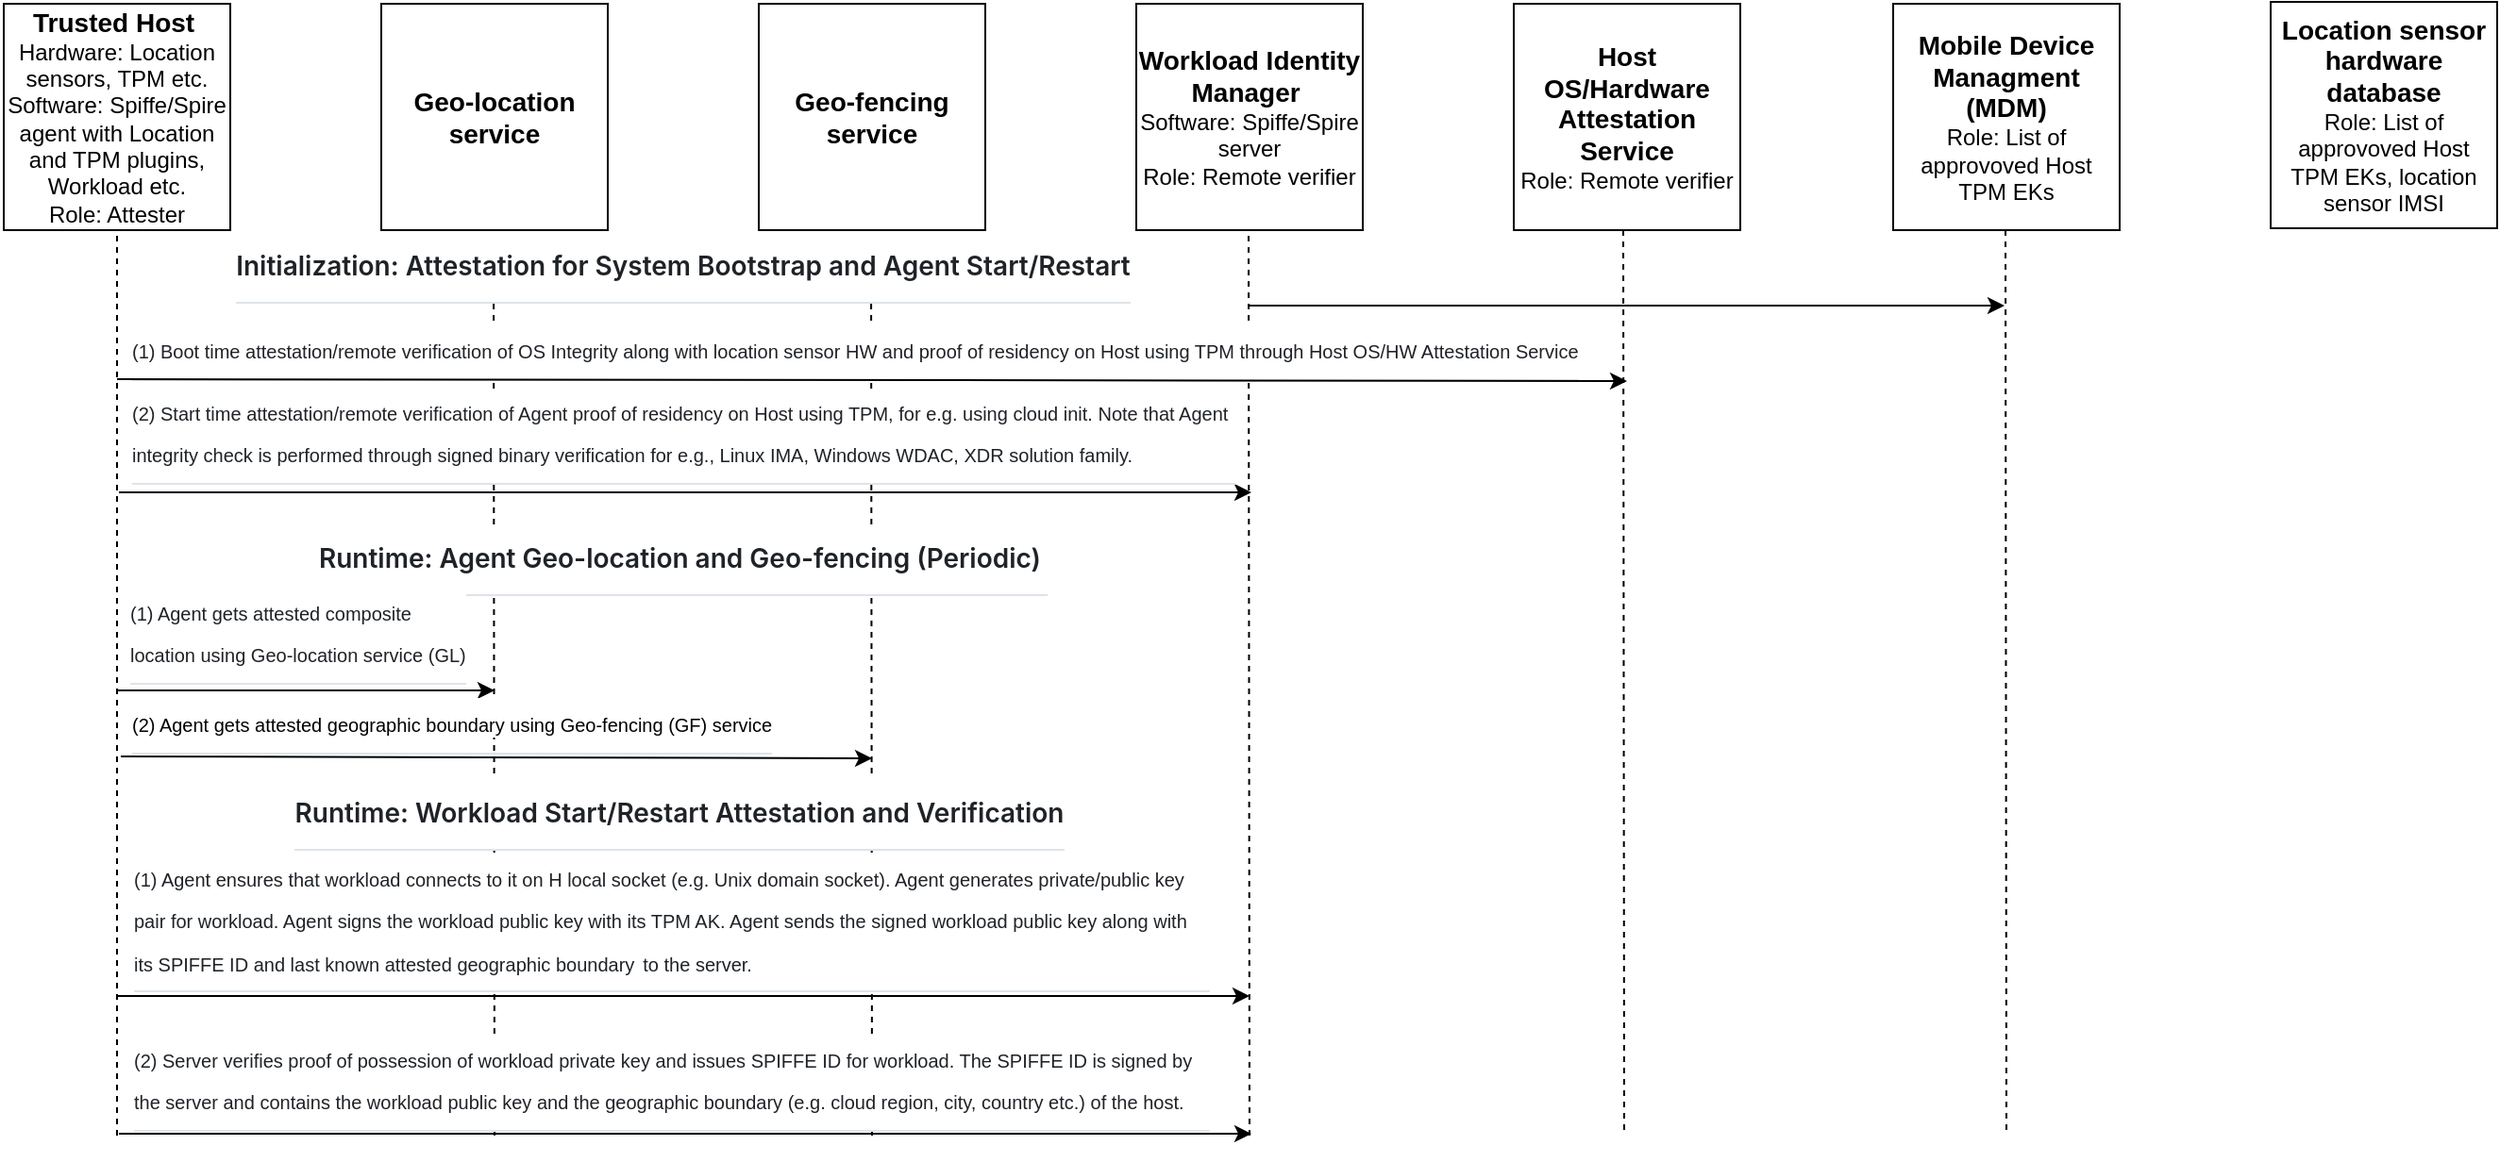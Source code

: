 <mxfile version="27.0.9">
  <diagram name="Page-1" id="Y6GHACIEfZWEQ0ip8bxd">
    <mxGraphModel dx="1712" dy="585" grid="1" gridSize="10" guides="1" tooltips="1" connect="1" arrows="1" fold="1" page="1" pageScale="1" pageWidth="850" pageHeight="1100" math="0" shadow="0">
      <root>
        <mxCell id="0" />
        <mxCell id="1" parent="0" />
        <mxCell id="M9Ocb2jdhmregSc9Uv31-2" value="&lt;b&gt;&lt;font style=&quot;font-size: 14px;&quot;&gt;Trusted Host&lt;/font&gt;&amp;nbsp;&lt;/b&gt;&lt;div&gt;Hardware: Location sensors, TPM etc.&lt;div&gt;Software: Spiffe/Spire agent with Location and TPM plugins, Workload etc.&lt;/div&gt;&lt;/div&gt;&lt;div&gt;Role: Attester&lt;/div&gt;" style="rounded=0;whiteSpace=wrap;html=1;" parent="1" vertex="1">
          <mxGeometry x="40" y="40" width="120" height="120" as="geometry" />
        </mxCell>
        <mxCell id="M9Ocb2jdhmregSc9Uv31-3" value="&lt;span style=&quot;font-size: 14px;&quot;&gt;&lt;b&gt;Geo-location service&lt;/b&gt;&lt;/span&gt;" style="rounded=0;whiteSpace=wrap;html=1;" parent="1" vertex="1">
          <mxGeometry x="240" y="40" width="120" height="120" as="geometry" />
        </mxCell>
        <mxCell id="M9Ocb2jdhmregSc9Uv31-5" value="&lt;span style=&quot;font-size: 14px;&quot;&gt;&lt;b&gt;Geo-fencing service&lt;/b&gt;&lt;/span&gt;" style="rounded=0;whiteSpace=wrap;html=1;" parent="1" vertex="1">
          <mxGeometry x="440" y="40" width="120" height="120" as="geometry" />
        </mxCell>
        <mxCell id="M9Ocb2jdhmregSc9Uv31-6" value="&lt;span style=&quot;font-size: 14px;&quot;&gt;&lt;b&gt;Workload Identity Manager&lt;/b&gt;&amp;nbsp;&lt;/span&gt;&lt;div&gt;&lt;font&gt;Software: Spiffe/Spire server&lt;br&gt;Role: Remote verifier&lt;/font&gt;&lt;/div&gt;" style="rounded=0;whiteSpace=wrap;html=1;" parent="1" vertex="1">
          <mxGeometry x="640" y="40" width="120" height="120" as="geometry" />
        </mxCell>
        <mxCell id="M9Ocb2jdhmregSc9Uv31-9" value="" style="endArrow=none;dashed=1;html=1;rounded=0;" parent="1" edge="1">
          <mxGeometry width="50" height="50" relative="1" as="geometry">
            <mxPoint x="100" y="640" as="sourcePoint" />
            <mxPoint x="100" y="160" as="targetPoint" />
          </mxGeometry>
        </mxCell>
        <mxCell id="M9Ocb2jdhmregSc9Uv31-10" value="" style="endArrow=none;dashed=1;html=1;rounded=0;" parent="1" edge="1">
          <mxGeometry width="50" height="50" relative="1" as="geometry">
            <mxPoint x="300" y="640" as="sourcePoint" />
            <mxPoint x="299.5" y="160" as="targetPoint" />
          </mxGeometry>
        </mxCell>
        <mxCell id="M9Ocb2jdhmregSc9Uv31-11" value="" style="endArrow=none;dashed=1;html=1;rounded=0;" parent="1" edge="1">
          <mxGeometry width="50" height="50" relative="1" as="geometry">
            <mxPoint x="500" y="640" as="sourcePoint" />
            <mxPoint x="499.5" y="160" as="targetPoint" />
          </mxGeometry>
        </mxCell>
        <mxCell id="M9Ocb2jdhmregSc9Uv31-12" value="" style="endArrow=none;dashed=1;html=1;rounded=0;" parent="1" edge="1">
          <mxGeometry width="50" height="50" relative="1" as="geometry">
            <mxPoint x="700" y="640" as="sourcePoint" />
            <mxPoint x="699.5" y="160" as="targetPoint" />
          </mxGeometry>
        </mxCell>
        <mxCell id="M9Ocb2jdhmregSc9Uv31-8" value="&lt;h1 tabindex=&quot;-1&quot; class=&quot;heading-element&quot; dir=&quot;auto&quot; style=&quot;box-sizing: border-box; margin: 24px 0px 16px; font-weight: 600; line-height: 1.25; padding-bottom: 0.3em; border-bottom: 1px solid rgba(209, 217, 224, 0.7); color: rgb(31, 35, 40); font-family: -apple-system, &amp;quot;system-ui&amp;quot;, &amp;quot;Segoe UI&amp;quot;, &amp;quot;Noto Sans&amp;quot;, Helvetica, Arial, sans-serif, &amp;quot;Apple Color Emoji&amp;quot;, &amp;quot;Segoe UI Emoji&amp;quot;; font-style: normal; font-variant-ligatures: normal; font-variant-caps: normal; letter-spacing: normal; orphans: 2; text-indent: 0px; text-transform: none; widows: 2; word-spacing: 0px; -webkit-text-stroke-width: 0px; white-space: normal; background-color: rgb(255, 255, 255); text-decoration-thickness: initial; text-decoration-style: initial; text-decoration-color: initial;&quot;&gt;&lt;font style=&quot;font-size: 14px;&quot;&gt;Initialization: Attestation for System Bootstrap and Agent Start/Restart&lt;/font&gt;&lt;/h1&gt;" style="text;whiteSpace=wrap;html=1;align=center;" parent="1" vertex="1">
          <mxGeometry x="40" y="130" width="720" height="21" as="geometry" />
        </mxCell>
        <mxCell id="M9Ocb2jdhmregSc9Uv31-13" value="&lt;font style=&quot;font-size: 10px;&quot;&gt;&amp;nbsp;&lt;/font&gt;&lt;h2 tabindex=&quot;-1&quot; class=&quot;heading-element&quot; dir=&quot;auto&quot; style=&quot;box-sizing: border-box; margin-top: 24px; margin-bottom: 16px; line-height: 1.25; padding-bottom: 0.3em; border-bottom: 1px solid rgba(209, 217, 224, 0.7); color: rgb(31, 35, 40); background-color: rgb(255, 255, 255);&quot;&gt;&lt;span style=&quot;font-weight: normal;&quot;&gt;&lt;font style=&quot;font-size: 10px;&quot; face=&quot;Helvetica&quot;&gt;(1) Boot time a&lt;font style=&quot;&quot;&gt;ttestation/remote verification of OS Integrity along with location sensor HW and proof of residency on Host using TPM through Host OS/HW Attestation Service&lt;/font&gt;&lt;/font&gt;&lt;/span&gt;&lt;/h2&gt;" style="text;html=1;align=left;verticalAlign=middle;whiteSpace=wrap;rounded=0;" parent="1" vertex="1">
          <mxGeometry x="106" y="199" width="774" height="30" as="geometry" />
        </mxCell>
        <mxCell id="M9Ocb2jdhmregSc9Uv31-17" value="" style="endArrow=classic;html=1;rounded=0;" parent="1" edge="1">
          <mxGeometry width="50" height="50" relative="1" as="geometry">
            <mxPoint x="100" y="239" as="sourcePoint" />
            <mxPoint x="900" y="240" as="targetPoint" />
          </mxGeometry>
        </mxCell>
        <mxCell id="M9Ocb2jdhmregSc9Uv31-18" value="" style="endArrow=classic;html=1;rounded=0;" parent="1" edge="1">
          <mxGeometry width="50" height="50" relative="1" as="geometry">
            <mxPoint x="101" y="299" as="sourcePoint" />
            <mxPoint x="701" y="299" as="targetPoint" />
          </mxGeometry>
        </mxCell>
        <mxCell id="M9Ocb2jdhmregSc9Uv31-20" value="&lt;h1 tabindex=&quot;-1&quot; class=&quot;heading-element&quot; dir=&quot;auto&quot; style=&quot;box-sizing: border-box; margin: 24px 0px 16px; font-weight: 600; line-height: 1.25; padding-bottom: 0.3em; border-bottom: 1px solid rgba(209, 217, 224, 0.7); color: rgb(31, 35, 40); font-family: -apple-system, &amp;quot;system-ui&amp;quot;, &amp;quot;Segoe UI&amp;quot;, &amp;quot;Noto Sans&amp;quot;, Helvetica, Arial, sans-serif, &amp;quot;Apple Color Emoji&amp;quot;, &amp;quot;Segoe UI Emoji&amp;quot;; font-style: normal; font-variant-ligatures: normal; font-variant-caps: normal; letter-spacing: normal; orphans: 2; text-indent: 0px; text-transform: none; widows: 2; word-spacing: 0px; -webkit-text-stroke-width: 0px; white-space: normal; background-color: rgb(255, 255, 255); text-decoration-thickness: initial; text-decoration-style: initial; text-decoration-color: initial;&quot;&gt;&lt;font style=&quot;font-size: 14px;&quot;&gt;Runtime: Agent Geo-location and Geo-fencing (Periodic)&amp;nbsp;&lt;/font&gt;&lt;/h1&gt;" style="text;whiteSpace=wrap;html=1;align=center;" parent="1" vertex="1">
          <mxGeometry x="40" y="285" width="720" height="22" as="geometry" />
        </mxCell>
        <mxCell id="CC5dUmVlAGV62EEgw9hK-3" value="&lt;h2 style=&quot;box-sizing: border-box; margin-top: 24px; margin-bottom: 16px; line-height: 1.25; padding-bottom: 0.3em; border-bottom: 1px solid rgba(209, 217, 224, 0.7); color: rgb(31, 35, 40); text-align: start; background-color: rgb(255, 255, 255);&quot; dir=&quot;auto&quot; class=&quot;heading-element&quot; tabindex=&quot;-1&quot;&gt;&lt;span style=&quot;font-weight: normal;&quot;&gt;&lt;font face=&quot;Helvetica&quot; style=&quot;font-size: 10px;&quot;&gt;(1) Agent gets attested composite location using Geo-location service (GL)&lt;/font&gt;&lt;/span&gt;&lt;/h2&gt;" style="text;html=1;align=center;verticalAlign=middle;whiteSpace=wrap;rounded=0;" parent="1" vertex="1">
          <mxGeometry x="106" y="370" width="180" height="1" as="geometry" />
        </mxCell>
        <mxCell id="CC5dUmVlAGV62EEgw9hK-4" value="" style="endArrow=classic;html=1;rounded=0;" parent="1" edge="1">
          <mxGeometry width="50" height="50" relative="1" as="geometry">
            <mxPoint x="100" y="404" as="sourcePoint" />
            <mxPoint x="300" y="404" as="targetPoint" />
          </mxGeometry>
        </mxCell>
        <mxCell id="CC5dUmVlAGV62EEgw9hK-7" value="" style="endArrow=classic;html=1;rounded=0;" parent="1" edge="1">
          <mxGeometry width="50" height="50" relative="1" as="geometry">
            <mxPoint x="102" y="439" as="sourcePoint" />
            <mxPoint x="500" y="440" as="targetPoint" />
          </mxGeometry>
        </mxCell>
        <mxCell id="CC5dUmVlAGV62EEgw9hK-8" value="&lt;h1 tabindex=&quot;-1&quot; class=&quot;heading-element&quot; dir=&quot;auto&quot; style=&quot;box-sizing: border-box; margin: 24px 0px 16px; font-weight: 600; line-height: 1.25; padding-bottom: 0.3em; border-bottom: 1px solid rgba(209, 217, 224, 0.7); color: rgb(31, 35, 40); font-family: -apple-system, &amp;quot;system-ui&amp;quot;, &amp;quot;Segoe UI&amp;quot;, &amp;quot;Noto Sans&amp;quot;, Helvetica, Arial, sans-serif, &amp;quot;Apple Color Emoji&amp;quot;, &amp;quot;Segoe UI Emoji&amp;quot;; font-style: normal; font-variant-ligatures: normal; font-variant-caps: normal; letter-spacing: normal; orphans: 2; text-indent: 0px; text-transform: none; widows: 2; word-spacing: 0px; -webkit-text-stroke-width: 0px; white-space: normal; background-color: rgb(255, 255, 255); text-decoration-thickness: initial; text-decoration-style: initial; text-decoration-color: initial;&quot;&gt;&lt;font style=&quot;font-size: 14px;&quot;&gt;Runtime: Workload Start/Restart Attestation and Verification&lt;/font&gt;&lt;/h1&gt;" style="text;whiteSpace=wrap;html=1;align=center;" parent="1" vertex="1">
          <mxGeometry x="38" y="420" width="720" height="22" as="geometry" />
        </mxCell>
        <mxCell id="CC5dUmVlAGV62EEgw9hK-11" value="&lt;h2 style=&quot;box-sizing: border-box; margin-top: 24px; margin-bottom: 16px; line-height: 1.25; padding-bottom: 0.3em; border-bottom: 1px solid rgba(209, 217, 224, 0.7); color: rgb(31, 35, 40); text-align: start; background-color: rgb(255, 255, 255);&quot; dir=&quot;auto&quot; class=&quot;heading-element&quot; tabindex=&quot;-1&quot;&gt;&lt;span style=&quot;font-weight: 400;&quot;&gt;&lt;font style=&quot;font-size: 10px;&quot;&gt;(1) Agent ensures that workload connects to it on H local socket (e.g. Unix domain socket). Agent generates private/public key pair for workload. Agent signs the workload public key with its TPM AK. Agent sends the signed workload public key along with its SPIFFE ID and last known&amp;nbsp;&lt;/font&gt;&lt;/span&gt;&lt;span style=&quot;font-weight: normal;&quot;&gt;&lt;font face=&quot;Helvetica&quot; style=&quot;font-size: 10px;&quot;&gt;attested geographic boundary&lt;/font&gt;&lt;/span&gt;&lt;span style=&quot;font-family: -apple-system, &amp;quot;system-ui&amp;quot;, &amp;quot;Segoe UI&amp;quot;, &amp;quot;Noto Sans&amp;quot;, Helvetica, Arial, sans-serif, &amp;quot;Apple Color Emoji&amp;quot;, &amp;quot;Segoe UI Emoji&amp;quot;; font-size: 16px; font-weight: normal;&quot;&gt;&amp;nbsp;&lt;/span&gt;&lt;span style=&quot;font-size: 10px; font-weight: 400;&quot;&gt;to the server.&lt;/span&gt;&lt;/h2&gt;" style="text;html=1;align=center;verticalAlign=middle;whiteSpace=wrap;rounded=0;" parent="1" vertex="1">
          <mxGeometry x="108" y="522" width="572" height="1" as="geometry" />
        </mxCell>
        <mxCell id="CC5dUmVlAGV62EEgw9hK-12" value="" style="endArrow=classic;html=1;rounded=0;" parent="1" edge="1">
          <mxGeometry width="50" height="50" relative="1" as="geometry">
            <mxPoint x="100" y="566" as="sourcePoint" />
            <mxPoint x="700" y="566" as="targetPoint" />
          </mxGeometry>
        </mxCell>
        <mxCell id="CC5dUmVlAGV62EEgw9hK-15" value="&lt;h2 style=&quot;box-sizing: border-box; margin-top: 24px; margin-bottom: 16px; line-height: 1.25; padding-bottom: 0.3em; border-bottom: 1px solid rgba(209, 217, 224, 0.7); color: rgb(31, 35, 40); text-align: start; background-color: rgb(255, 255, 255);&quot; dir=&quot;auto&quot; class=&quot;heading-element&quot; tabindex=&quot;-1&quot;&gt;&lt;span style=&quot;font-weight: 400;&quot;&gt;&lt;font style=&quot;font-size: 10px;&quot;&gt;(2) Server verifies proof of possession of workload private key and issues SPIFFE ID for workload. The SPIFFE ID is signed by the server and contains the workload public key and the geographic boundary (e.g. cloud region, city, country etc.) of the host.&lt;/font&gt;&lt;/span&gt;&lt;/h2&gt;" style="text;html=1;align=center;verticalAlign=middle;whiteSpace=wrap;rounded=0;" parent="1" vertex="1">
          <mxGeometry x="108" y="607" width="572" height="1" as="geometry" />
        </mxCell>
        <mxCell id="CC5dUmVlAGV62EEgw9hK-14" value="" style="endArrow=classic;html=1;rounded=0;" parent="1" edge="1">
          <mxGeometry width="50" height="50" relative="1" as="geometry">
            <mxPoint x="101" y="639" as="sourcePoint" />
            <mxPoint x="701" y="639" as="targetPoint" />
          </mxGeometry>
        </mxCell>
        <mxCell id="M9Ocb2jdhmregSc9Uv31-19" value="&lt;h2 style=&quot;box-sizing: border-box; margin-top: 24px; margin-bottom: 16px; line-height: 1.25; padding-bottom: 0.3em; border-bottom: 1px solid rgba(209, 217, 224, 0.7); color: rgb(31, 35, 40); background-color: rgb(255, 255, 255);&quot; dir=&quot;auto&quot; class=&quot;heading-element&quot; tabindex=&quot;-1&quot;&gt;&lt;font face=&quot;Helvetica&quot; style=&quot;font-size: 10px; font-weight: normal;&quot;&gt;(2) Start time attestation/remote verification of Agent proof of residency on Host using TPM, for e.g. using cloud init. Note that Agent integrity check is performed through signed binary verification for e.g., Linux IMA, Windows WDAC, XDR solution family.&lt;/font&gt;&lt;/h2&gt;" style="text;html=1;align=left;verticalAlign=middle;whiteSpace=wrap;rounded=0;" parent="1" vertex="1">
          <mxGeometry x="106" y="256" width="587" height="18" as="geometry" />
        </mxCell>
        <mxCell id="CC5dUmVlAGV62EEgw9hK-6" value="&lt;h2 style=&quot;box-sizing: border-box; margin-top: 24px; margin-bottom: 16px; line-height: 1.25; padding-bottom: 0.3em; border-bottom: 1px solid rgba(209, 217, 224, 0.7);&quot; dir=&quot;auto&quot; class=&quot;heading-element&quot; tabindex=&quot;-1&quot;&gt;&lt;span style=&quot;font-weight: normal;&quot;&gt;&lt;font style=&quot;font-size: 10px;&quot;&gt;(2) Agent gets attested geographic boundary using Geo-fencing (GF) service&lt;/font&gt;&lt;/span&gt;&lt;/h2&gt;" style="text;html=1;align=left;verticalAlign=middle;whiteSpace=wrap;rounded=0;fillColor=default;gradientColor=none;" parent="1" vertex="1">
          <mxGeometry x="106" y="408" width="380" height="21" as="geometry" />
        </mxCell>
        <mxCell id="0koKr71bTmjUh6JJaB6B-1" value="&lt;span style=&quot;font-size: 14px;&quot;&gt;&lt;b&gt;Host OS/Hardware&lt;/b&gt;&lt;/span&gt;&lt;div&gt;&lt;span style=&quot;font-size: 14px;&quot;&gt;&lt;b&gt;Attestation Service&lt;/b&gt;&lt;/span&gt;&lt;/div&gt;&lt;div&gt;&lt;font style=&quot;font-size: 12px;&quot;&gt;Role: Remote verifier&lt;/font&gt;&lt;/div&gt;" style="rounded=0;whiteSpace=wrap;html=1;" parent="1" vertex="1">
          <mxGeometry x="840" y="40" width="120" height="120" as="geometry" />
        </mxCell>
        <mxCell id="0koKr71bTmjUh6JJaB6B-3" value="" style="endArrow=none;dashed=1;html=1;rounded=0;" parent="1" edge="1">
          <mxGeometry width="50" height="50" relative="1" as="geometry">
            <mxPoint x="1101" y="637" as="sourcePoint" />
            <mxPoint x="1100.5" y="157" as="targetPoint" />
          </mxGeometry>
        </mxCell>
        <mxCell id="PTyhJVJ5sR0wlzVUCLnR-2" value="&lt;div&gt;&lt;font&gt;&lt;span style=&quot;font-size: 14px;&quot;&gt;&lt;b&gt;Mobile Device Managment (MDM)&lt;/b&gt;&lt;/span&gt;&lt;/font&gt;&lt;/div&gt;&lt;div&gt;&lt;font style=&quot;font-size: 12px;&quot;&gt;Role: List of approvoved Host TPM EKs&lt;/font&gt;&lt;/div&gt;" style="rounded=0;whiteSpace=wrap;html=1;" vertex="1" parent="1">
          <mxGeometry x="1041" y="40" width="120" height="120" as="geometry" />
        </mxCell>
        <mxCell id="PTyhJVJ5sR0wlzVUCLnR-3" value="" style="endArrow=classic;html=1;rounded=0;" edge="1" parent="1">
          <mxGeometry width="50" height="50" relative="1" as="geometry">
            <mxPoint x="700" y="200" as="sourcePoint" />
            <mxPoint x="1100" y="200" as="targetPoint" />
          </mxGeometry>
        </mxCell>
        <mxCell id="PTyhJVJ5sR0wlzVUCLnR-4" value="" style="endArrow=none;dashed=1;html=1;rounded=0;" edge="1" parent="1">
          <mxGeometry width="50" height="50" relative="1" as="geometry">
            <mxPoint x="898.5" y="637" as="sourcePoint" />
            <mxPoint x="898" y="157" as="targetPoint" />
          </mxGeometry>
        </mxCell>
        <mxCell id="PTyhJVJ5sR0wlzVUCLnR-5" value="&lt;div&gt;&lt;font&gt;&lt;span style=&quot;font-size: 14px;&quot;&gt;&lt;b&gt;Location sensor hardware database&lt;/b&gt;&lt;/span&gt;&lt;/font&gt;&lt;/div&gt;&lt;div&gt;&lt;font style=&quot;font-size: 12px;&quot;&gt;Role: List of approvoved Host TPM EKs, location sensor IMSI&lt;/font&gt;&lt;/div&gt;" style="rounded=0;whiteSpace=wrap;html=1;" vertex="1" parent="1">
          <mxGeometry x="1241" y="39" width="120" height="120" as="geometry" />
        </mxCell>
      </root>
    </mxGraphModel>
  </diagram>
</mxfile>
